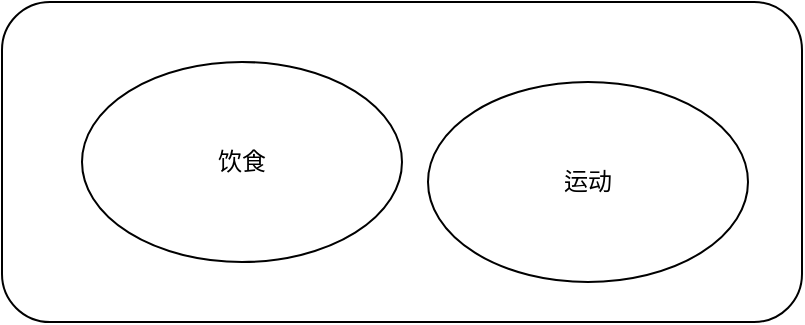 <mxfile version="12.2.2" type="device" pages="1"><diagram id="J5VVZHS8Gq9g3lxPUAEp" name="第 1 页"><mxGraphModel dx="1422" dy="822" grid="1" gridSize="10" guides="1" tooltips="1" connect="1" arrows="1" fold="1" page="1" pageScale="1" pageWidth="827" pageHeight="1169" math="0" shadow="0"><root><mxCell id="0"/><mxCell id="1" parent="0"/><mxCell id="tE3sfHiSsxmDDKFlRzT6-2" value="" style="rounded=1;whiteSpace=wrap;html=1;" vertex="1" parent="1"><mxGeometry x="200" y="150" width="400" height="160" as="geometry"/></mxCell><mxCell id="tE3sfHiSsxmDDKFlRzT6-1" value="饮食" style="ellipse;whiteSpace=wrap;html=1;" vertex="1" parent="1"><mxGeometry x="240" y="180" width="160" height="100" as="geometry"/></mxCell><mxCell id="tE3sfHiSsxmDDKFlRzT6-3" value="运动" style="ellipse;whiteSpace=wrap;html=1;" vertex="1" parent="1"><mxGeometry x="413" y="190" width="160" height="100" as="geometry"/></mxCell></root></mxGraphModel></diagram></mxfile>